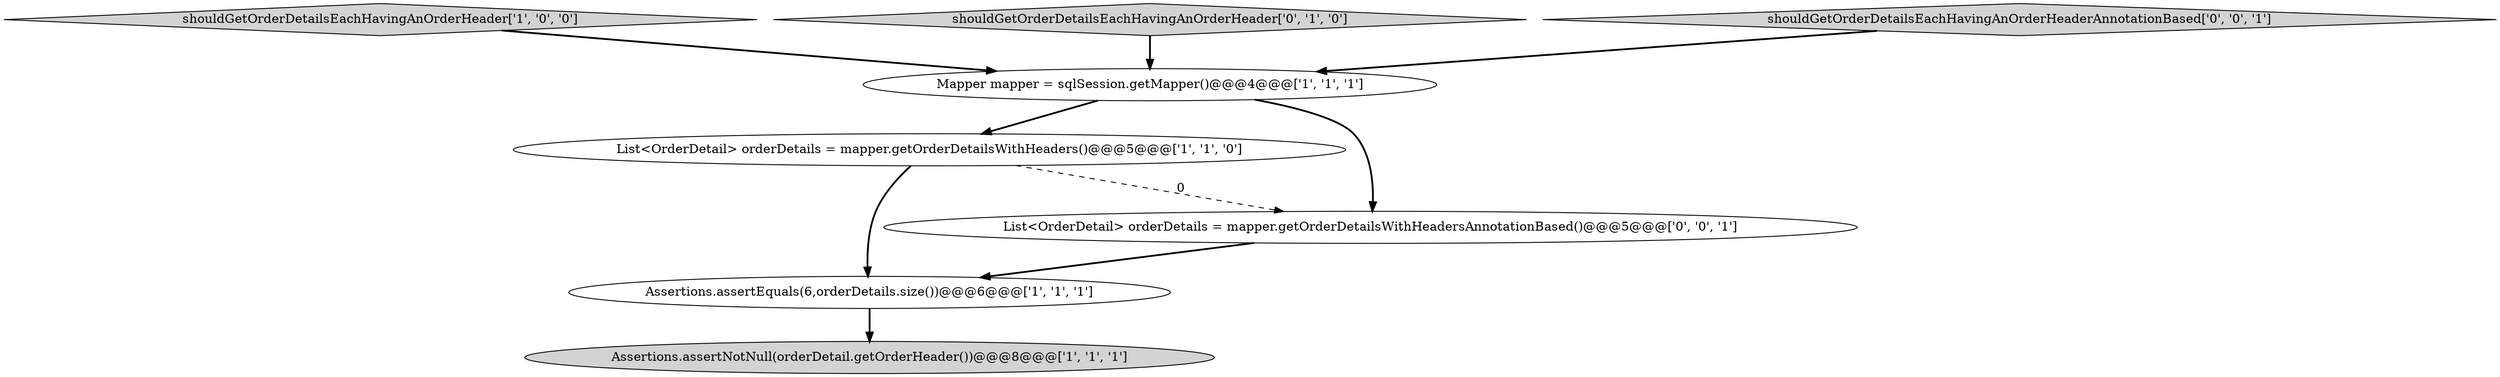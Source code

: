 digraph {
0 [style = filled, label = "Assertions.assertEquals(6,orderDetails.size())@@@6@@@['1', '1', '1']", fillcolor = white, shape = ellipse image = "AAA0AAABBB1BBB"];
1 [style = filled, label = "Assertions.assertNotNull(orderDetail.getOrderHeader())@@@8@@@['1', '1', '1']", fillcolor = lightgray, shape = ellipse image = "AAA0AAABBB1BBB"];
2 [style = filled, label = "shouldGetOrderDetailsEachHavingAnOrderHeader['1', '0', '0']", fillcolor = lightgray, shape = diamond image = "AAA0AAABBB1BBB"];
5 [style = filled, label = "shouldGetOrderDetailsEachHavingAnOrderHeader['0', '1', '0']", fillcolor = lightgray, shape = diamond image = "AAA0AAABBB2BBB"];
3 [style = filled, label = "Mapper mapper = sqlSession.getMapper()@@@4@@@['1', '1', '1']", fillcolor = white, shape = ellipse image = "AAA0AAABBB1BBB"];
4 [style = filled, label = "List<OrderDetail> orderDetails = mapper.getOrderDetailsWithHeaders()@@@5@@@['1', '1', '0']", fillcolor = white, shape = ellipse image = "AAA0AAABBB1BBB"];
6 [style = filled, label = "shouldGetOrderDetailsEachHavingAnOrderHeaderAnnotationBased['0', '0', '1']", fillcolor = lightgray, shape = diamond image = "AAA0AAABBB3BBB"];
7 [style = filled, label = "List<OrderDetail> orderDetails = mapper.getOrderDetailsWithHeadersAnnotationBased()@@@5@@@['0', '0', '1']", fillcolor = white, shape = ellipse image = "AAA0AAABBB3BBB"];
5->3 [style = bold, label=""];
6->3 [style = bold, label=""];
7->0 [style = bold, label=""];
3->7 [style = bold, label=""];
4->7 [style = dashed, label="0"];
3->4 [style = bold, label=""];
0->1 [style = bold, label=""];
2->3 [style = bold, label=""];
4->0 [style = bold, label=""];
}
